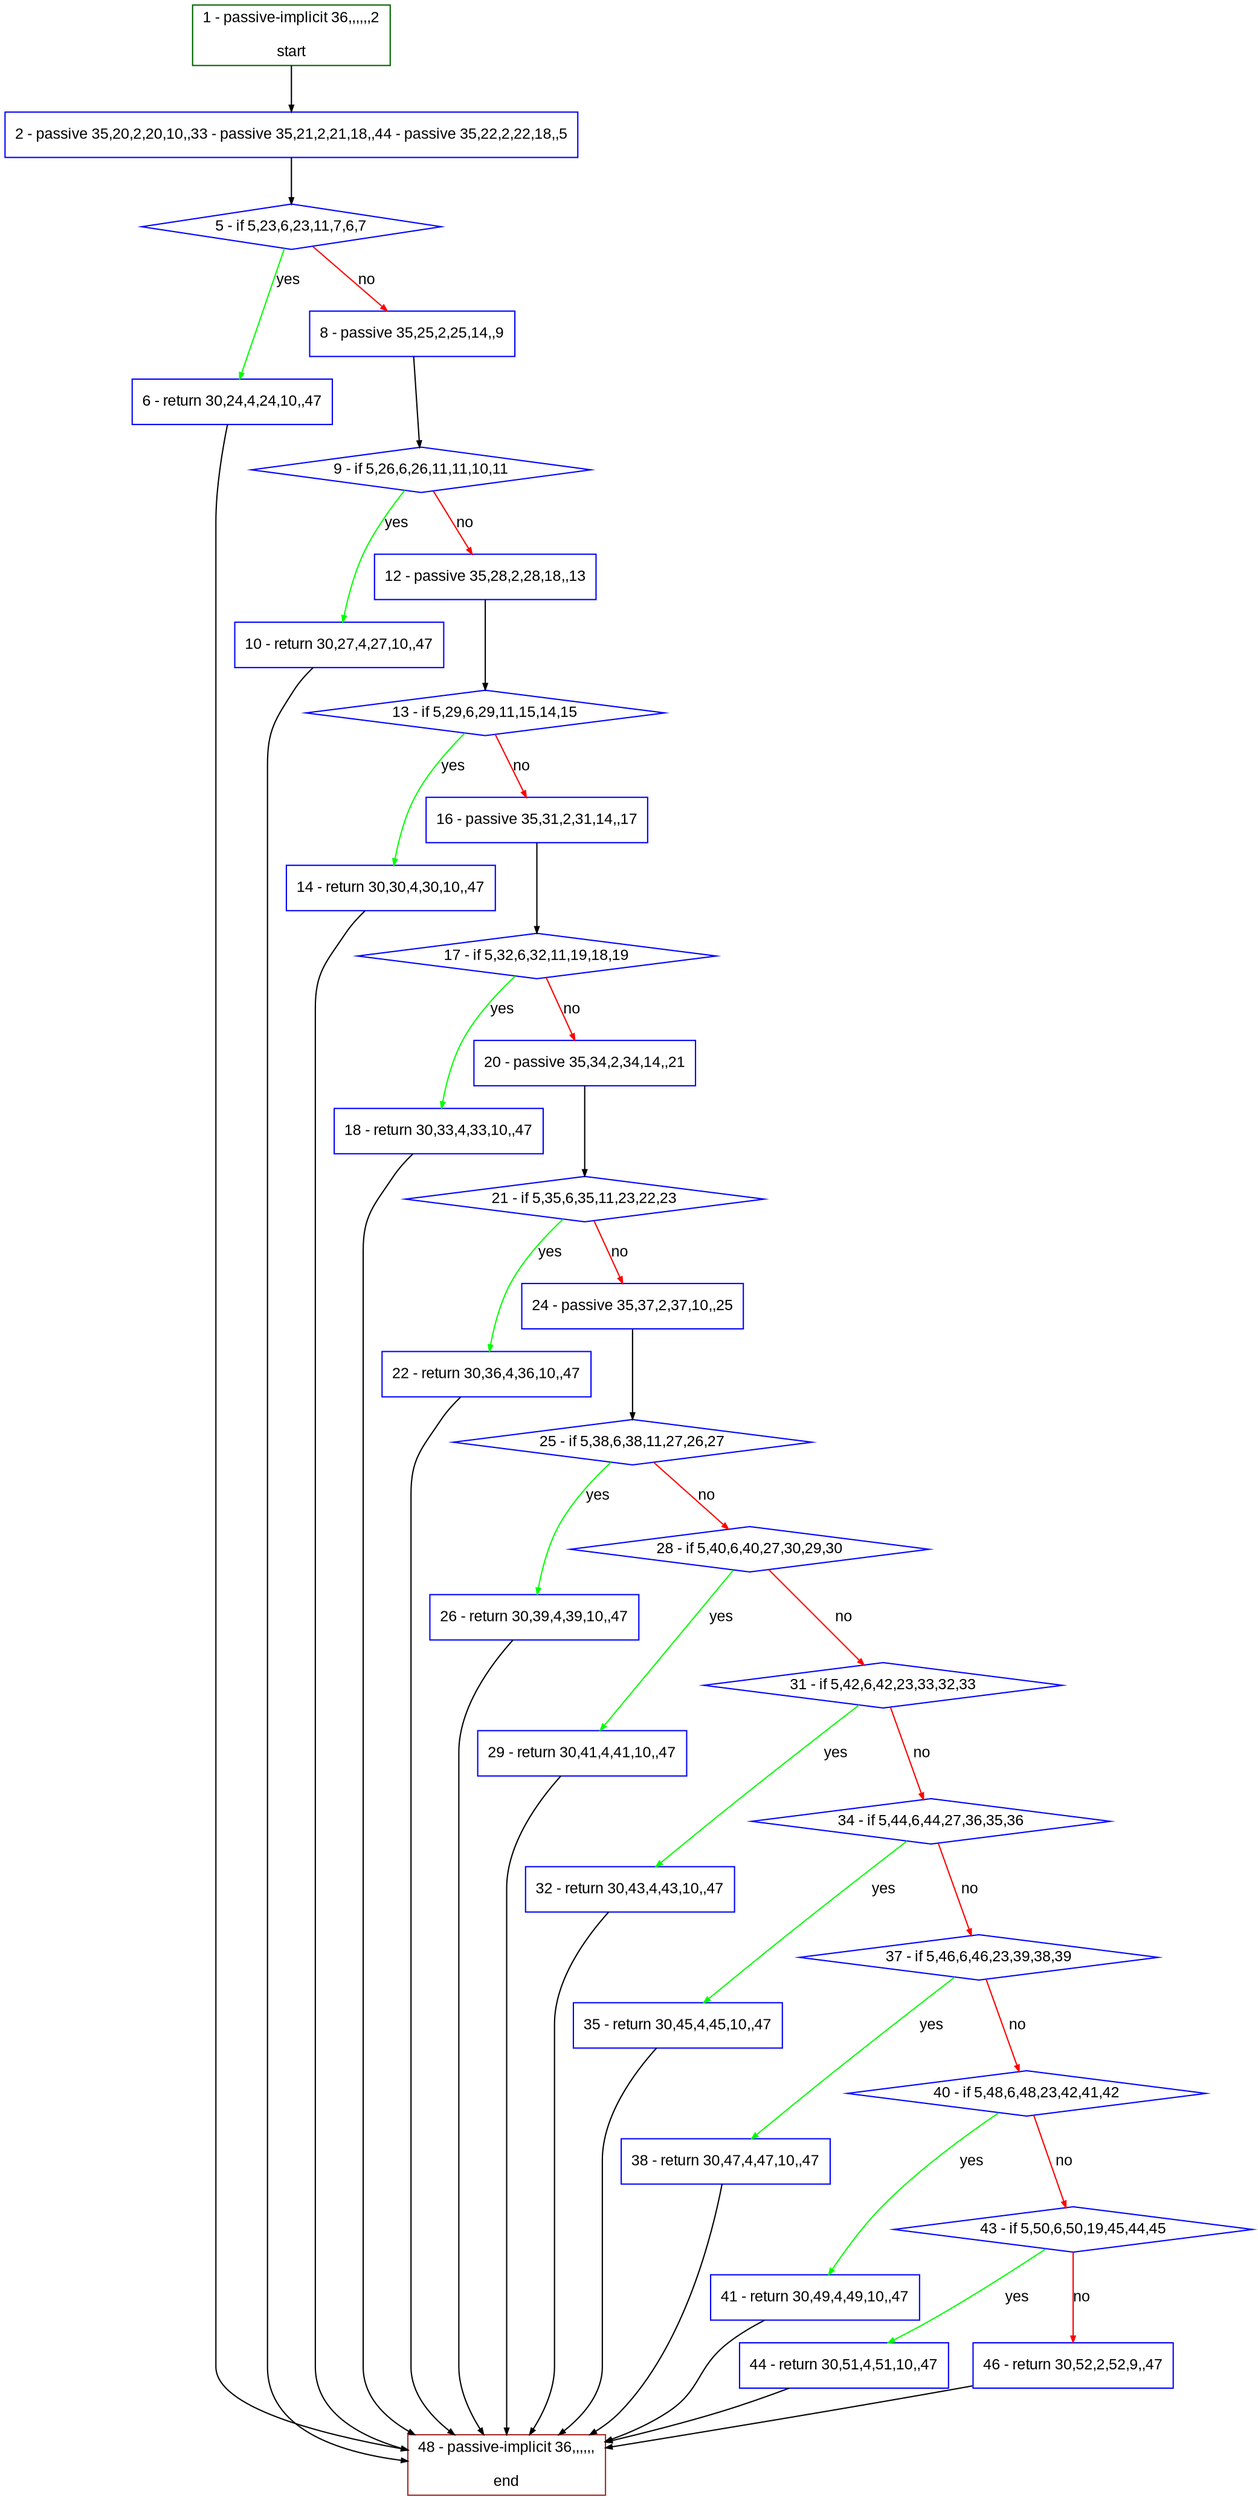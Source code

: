 digraph "" {
  graph [bgcolor="white", fillcolor="#FFFFCC", pack="true", packmode="clust", fontname="Arial", label="", fontsize="12", compound="true", style="rounded,filled"];
  node [node_initialized="no", fillcolor="white", fontname="Arial", label="", color="grey", fontsize="12", fixedsize="false", compound="true", shape="rectangle", style="filled"];
  edge [arrowtail="none", lhead="", fontcolor="black", fontname="Arial", label="", color="black", fontsize="12", arrowhead="normal", arrowsize="0.5", compound="true", ltail="", dir="forward"];
  __N1 [fillcolor="#ffffff", label="2 - passive 35,20,2,20,10,,33 - passive 35,21,2,21,18,,44 - passive 35,22,2,22,18,,5", color="#0000ff", shape="box", style="filled"];
  __N2 [fillcolor="#ffffff", label="1 - passive-implicit 36,,,,,,2\n\nstart", color="#006400", shape="box", style="filled"];
  __N3 [fillcolor="#ffffff", label="5 - if 5,23,6,23,11,7,6,7", color="#0000ff", shape="diamond", style="filled"];
  __N4 [fillcolor="#ffffff", label="6 - return 30,24,4,24,10,,47", color="#0000ff", shape="box", style="filled"];
  __N5 [fillcolor="#ffffff", label="8 - passive 35,25,2,25,14,,9", color="#0000ff", shape="box", style="filled"];
  __N6 [fillcolor="#ffffff", label="48 - passive-implicit 36,,,,,,\n\nend", color="#a52a2a", shape="box", style="filled"];
  __N7 [fillcolor="#ffffff", label="9 - if 5,26,6,26,11,11,10,11", color="#0000ff", shape="diamond", style="filled"];
  __N8 [fillcolor="#ffffff", label="10 - return 30,27,4,27,10,,47", color="#0000ff", shape="box", style="filled"];
  __N9 [fillcolor="#ffffff", label="12 - passive 35,28,2,28,18,,13", color="#0000ff", shape="box", style="filled"];
  __N10 [fillcolor="#ffffff", label="13 - if 5,29,6,29,11,15,14,15", color="#0000ff", shape="diamond", style="filled"];
  __N11 [fillcolor="#ffffff", label="14 - return 30,30,4,30,10,,47", color="#0000ff", shape="box", style="filled"];
  __N12 [fillcolor="#ffffff", label="16 - passive 35,31,2,31,14,,17", color="#0000ff", shape="box", style="filled"];
  __N13 [fillcolor="#ffffff", label="17 - if 5,32,6,32,11,19,18,19", color="#0000ff", shape="diamond", style="filled"];
  __N14 [fillcolor="#ffffff", label="18 - return 30,33,4,33,10,,47", color="#0000ff", shape="box", style="filled"];
  __N15 [fillcolor="#ffffff", label="20 - passive 35,34,2,34,14,,21", color="#0000ff", shape="box", style="filled"];
  __N16 [fillcolor="#ffffff", label="21 - if 5,35,6,35,11,23,22,23", color="#0000ff", shape="diamond", style="filled"];
  __N17 [fillcolor="#ffffff", label="22 - return 30,36,4,36,10,,47", color="#0000ff", shape="box", style="filled"];
  __N18 [fillcolor="#ffffff", label="24 - passive 35,37,2,37,10,,25", color="#0000ff", shape="box", style="filled"];
  __N19 [fillcolor="#ffffff", label="25 - if 5,38,6,38,11,27,26,27", color="#0000ff", shape="diamond", style="filled"];
  __N20 [fillcolor="#ffffff", label="26 - return 30,39,4,39,10,,47", color="#0000ff", shape="box", style="filled"];
  __N21 [fillcolor="#ffffff", label="28 - if 5,40,6,40,27,30,29,30", color="#0000ff", shape="diamond", style="filled"];
  __N22 [fillcolor="#ffffff", label="29 - return 30,41,4,41,10,,47", color="#0000ff", shape="box", style="filled"];
  __N23 [fillcolor="#ffffff", label="31 - if 5,42,6,42,23,33,32,33", color="#0000ff", shape="diamond", style="filled"];
  __N24 [fillcolor="#ffffff", label="32 - return 30,43,4,43,10,,47", color="#0000ff", shape="box", style="filled"];
  __N25 [fillcolor="#ffffff", label="34 - if 5,44,6,44,27,36,35,36", color="#0000ff", shape="diamond", style="filled"];
  __N26 [fillcolor="#ffffff", label="35 - return 30,45,4,45,10,,47", color="#0000ff", shape="box", style="filled"];
  __N27 [fillcolor="#ffffff", label="37 - if 5,46,6,46,23,39,38,39", color="#0000ff", shape="diamond", style="filled"];
  __N28 [fillcolor="#ffffff", label="38 - return 30,47,4,47,10,,47", color="#0000ff", shape="box", style="filled"];
  __N29 [fillcolor="#ffffff", label="40 - if 5,48,6,48,23,42,41,42", color="#0000ff", shape="diamond", style="filled"];
  __N30 [fillcolor="#ffffff", label="41 - return 30,49,4,49,10,,47", color="#0000ff", shape="box", style="filled"];
  __N31 [fillcolor="#ffffff", label="43 - if 5,50,6,50,19,45,44,45", color="#0000ff", shape="diamond", style="filled"];
  __N32 [fillcolor="#ffffff", label="44 - return 30,51,4,51,10,,47", color="#0000ff", shape="box", style="filled"];
  __N33 [fillcolor="#ffffff", label="46 - return 30,52,2,52,9,,47", color="#0000ff", shape="box", style="filled"];
  __N2 -> __N1 [arrowtail="none", color="#000000", label="", arrowhead="normal", dir="forward"];
  __N1 -> __N3 [arrowtail="none", color="#000000", label="", arrowhead="normal", dir="forward"];
  __N3 -> __N4 [arrowtail="none", color="#00ff00", label="yes", arrowhead="normal", dir="forward"];
  __N3 -> __N5 [arrowtail="none", color="#ff0000", label="no", arrowhead="normal", dir="forward"];
  __N4 -> __N6 [arrowtail="none", color="#000000", label="", arrowhead="normal", dir="forward"];
  __N5 -> __N7 [arrowtail="none", color="#000000", label="", arrowhead="normal", dir="forward"];
  __N7 -> __N8 [arrowtail="none", color="#00ff00", label="yes", arrowhead="normal", dir="forward"];
  __N7 -> __N9 [arrowtail="none", color="#ff0000", label="no", arrowhead="normal", dir="forward"];
  __N8 -> __N6 [arrowtail="none", color="#000000", label="", arrowhead="normal", dir="forward"];
  __N9 -> __N10 [arrowtail="none", color="#000000", label="", arrowhead="normal", dir="forward"];
  __N10 -> __N11 [arrowtail="none", color="#00ff00", label="yes", arrowhead="normal", dir="forward"];
  __N10 -> __N12 [arrowtail="none", color="#ff0000", label="no", arrowhead="normal", dir="forward"];
  __N11 -> __N6 [arrowtail="none", color="#000000", label="", arrowhead="normal", dir="forward"];
  __N12 -> __N13 [arrowtail="none", color="#000000", label="", arrowhead="normal", dir="forward"];
  __N13 -> __N14 [arrowtail="none", color="#00ff00", label="yes", arrowhead="normal", dir="forward"];
  __N13 -> __N15 [arrowtail="none", color="#ff0000", label="no", arrowhead="normal", dir="forward"];
  __N14 -> __N6 [arrowtail="none", color="#000000", label="", arrowhead="normal", dir="forward"];
  __N15 -> __N16 [arrowtail="none", color="#000000", label="", arrowhead="normal", dir="forward"];
  __N16 -> __N17 [arrowtail="none", color="#00ff00", label="yes", arrowhead="normal", dir="forward"];
  __N16 -> __N18 [arrowtail="none", color="#ff0000", label="no", arrowhead="normal", dir="forward"];
  __N17 -> __N6 [arrowtail="none", color="#000000", label="", arrowhead="normal", dir="forward"];
  __N18 -> __N19 [arrowtail="none", color="#000000", label="", arrowhead="normal", dir="forward"];
  __N19 -> __N20 [arrowtail="none", color="#00ff00", label="yes", arrowhead="normal", dir="forward"];
  __N19 -> __N21 [arrowtail="none", color="#ff0000", label="no", arrowhead="normal", dir="forward"];
  __N20 -> __N6 [arrowtail="none", color="#000000", label="", arrowhead="normal", dir="forward"];
  __N21 -> __N22 [arrowtail="none", color="#00ff00", label="yes", arrowhead="normal", dir="forward"];
  __N21 -> __N23 [arrowtail="none", color="#ff0000", label="no", arrowhead="normal", dir="forward"];
  __N22 -> __N6 [arrowtail="none", color="#000000", label="", arrowhead="normal", dir="forward"];
  __N23 -> __N24 [arrowtail="none", color="#00ff00", label="yes", arrowhead="normal", dir="forward"];
  __N23 -> __N25 [arrowtail="none", color="#ff0000", label="no", arrowhead="normal", dir="forward"];
  __N24 -> __N6 [arrowtail="none", color="#000000", label="", arrowhead="normal", dir="forward"];
  __N25 -> __N26 [arrowtail="none", color="#00ff00", label="yes", arrowhead="normal", dir="forward"];
  __N25 -> __N27 [arrowtail="none", color="#ff0000", label="no", arrowhead="normal", dir="forward"];
  __N26 -> __N6 [arrowtail="none", color="#000000", label="", arrowhead="normal", dir="forward"];
  __N27 -> __N28 [arrowtail="none", color="#00ff00", label="yes", arrowhead="normal", dir="forward"];
  __N27 -> __N29 [arrowtail="none", color="#ff0000", label="no", arrowhead="normal", dir="forward"];
  __N28 -> __N6 [arrowtail="none", color="#000000", label="", arrowhead="normal", dir="forward"];
  __N29 -> __N30 [arrowtail="none", color="#00ff00", label="yes", arrowhead="normal", dir="forward"];
  __N29 -> __N31 [arrowtail="none", color="#ff0000", label="no", arrowhead="normal", dir="forward"];
  __N30 -> __N6 [arrowtail="none", color="#000000", label="", arrowhead="normal", dir="forward"];
  __N31 -> __N32 [arrowtail="none", color="#00ff00", label="yes", arrowhead="normal", dir="forward"];
  __N31 -> __N33 [arrowtail="none", color="#ff0000", label="no", arrowhead="normal", dir="forward"];
  __N32 -> __N6 [arrowtail="none", color="#000000", label="", arrowhead="normal", dir="forward"];
  __N33 -> __N6 [arrowtail="none", color="#000000", label="", arrowhead="normal", dir="forward"];
}
